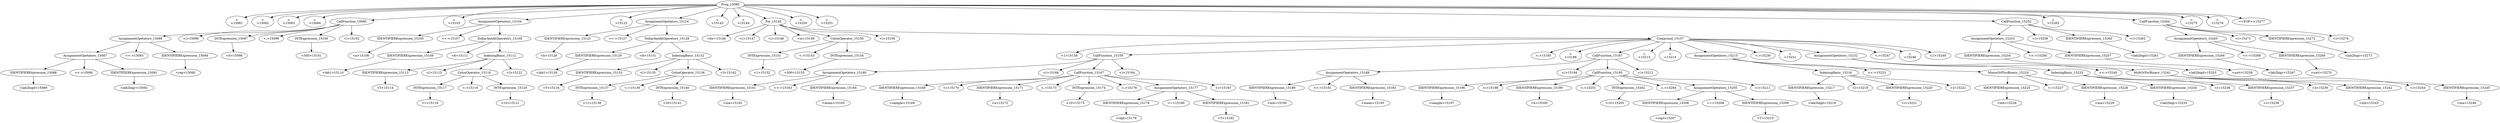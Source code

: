 digraph {

"Prog_15080"->"<
>15081";
"Prog_15080"->"<
>15082";
"Prog_15080"->"<
>15083";
"Prog_15080"->"<
>15084";
"Prog_15080"->"CallFunction_15085";
"CallFunction_15085"->"AssignmentOpetators_15086";
"AssignmentOpetators_15086"->"AssignmentOpetators_15087";
"AssignmentOpetators_15087"->"IDENTIFIERExpression_15088";
"IDENTIFIERExpression_15088"->"<lab2bigd>15089";
"AssignmentOpetators_15087"->"<<->15090";
"AssignmentOpetators_15087"->"IDENTIFIERExpression_15091";
"IDENTIFIERExpression_15091"->"<lab2bigr>15092";
"AssignmentOpetators_15086"->"<<->15093";
"AssignmentOpetators_15086"->"IDENTIFIERExpression_15094";
"IDENTIFIERExpression_15094"->"<rep>15095";
"CallFunction_15085"->"<(>15096";
"CallFunction_15085"->"INTExpression_15097";
"INTExpression_15097"->"<0>15098";
"CallFunction_15085"->"<,>15099";
"CallFunction_15085"->"INTExpression_15100";
"INTExpression_15100"->"<500>15101";
"CallFunction_15085"->"<)>15102";
"Prog_15080"->"<
>15103";
"Prog_15080"->"AssignmentOpetators_15104";
"AssignmentOpetators_15104"->"IDENTIFIERExpression_15105";
"IDENTIFIERExpression_15105"->"<a>15106";
"AssignmentOpetators_15104"->"<<->15107";
"AssignmentOpetators_15104"->"DollarAndAtOperators_15108";
"DollarAndAtOperators_15108"->"IDENTIFIERExpression_15109";
"IDENTIFIERExpression_15109"->"<lab1>15110";
"DollarAndAtOperators_15108"->"<$>15111";
"DollarAndAtOperators_15108"->"IndexingBasic_15112";
"IndexingBasic_15112"->"IDENTIFIERExpression_15113";
"IDENTIFIERExpression_15113"->"<Y>15114";
"IndexingBasic_15112"->"<[>15115";
"IndexingBasic_15112"->"ColonOperator_15116";
"ColonOperator_15116"->"INTExpression_15117";
"INTExpression_15117"->"<1>15118";
"ColonOperator_15116"->"<:>15119";
"ColonOperator_15116"->"INTExpression_15120";
"INTExpression_15120"->"<10>15121";
"IndexingBasic_15112"->"<]>15122";
"Prog_15080"->"<
>15123";
"Prog_15080"->"AssignmentOpetators_15124";
"AssignmentOpetators_15124"->"IDENTIFIERExpression_15125";
"IDENTIFIERExpression_15125"->"<b>15126";
"AssignmentOpetators_15124"->"<<->15127";
"AssignmentOpetators_15124"->"DollarAndAtOperators_15128";
"DollarAndAtOperators_15128"->"IDENTIFIERExpression_15129";
"IDENTIFIERExpression_15129"->"<lab1>15130";
"DollarAndAtOperators_15128"->"<$>15131";
"DollarAndAtOperators_15128"->"IndexingBasic_15132";
"IndexingBasic_15132"->"IDENTIFIERExpression_15133";
"IDENTIFIERExpression_15133"->"<Y>15134";
"IndexingBasic_15132"->"<[>15135";
"IndexingBasic_15132"->"ColonOperator_15136";
"ColonOperator_15136"->"INTExpression_15137";
"INTExpression_15137"->"<11>15138";
"ColonOperator_15136"->"<:>15139";
"ColonOperator_15136"->"INTExpression_15140";
"INTExpression_15140"->"<20>15141";
"IndexingBasic_15132"->"<]>15142";
"Prog_15080"->"<
>15143";
"Prog_15080"->"<
>15144";
"Prog_15080"->"For_15145";
"For_15145"->"<for>15146";
"For_15145"->"<(>15147";
"For_15145"->"<i>15148";
"For_15145"->"<in>15149";
"For_15145"->"ColonOperator_15150";
"ColonOperator_15150"->"INTExpression_15151";
"INTExpression_15151"->"<1>15152";
"ColonOperator_15150"->"<:>15153";
"ColonOperator_15150"->"INTExpression_15154";
"INTExpression_15154"->"<500>15155";
"For_15145"->"<)>15156";
"For_15145"->"Compound_15157";
"Compound_15157"->"<{>15158";
"Compound_15157"->"CallFunction_15159";
"CallFunction_15159"->"AssignmentOpetators_15160";
"AssignmentOpetators_15160"->"IDENTIFIERExpression_15161";
"IDENTIFIERExpression_15161"->"<ma>15162";
"AssignmentOpetators_15160"->"<<->15163";
"AssignmentOpetators_15160"->"IDENTIFIERExpression_15164";
"IDENTIFIERExpression_15164"->"<mean>15165";
"CallFunction_15159"->"<(>15166";
"CallFunction_15159"->"CallFunction_15167";
"CallFunction_15167"->"IDENTIFIERExpression_15168";
"IDENTIFIERExpression_15168"->"<sample>15169";
"CallFunction_15167"->"<(>15170";
"CallFunction_15167"->"IDENTIFIERExpression_15171";
"IDENTIFIERExpression_15171"->"<a>15172";
"CallFunction_15167"->"<,>15173";
"CallFunction_15167"->"INTExpression_15174";
"INTExpression_15174"->"<10>15175";
"CallFunction_15167"->"<,>15176";
"CallFunction_15167"->"AssignmentOpetators_15177";
"AssignmentOpetators_15177"->"IDENTIFIERExpression_15178";
"IDENTIFIERExpression_15178"->"<repl>15179";
"AssignmentOpetators_15177"->"<=>15180";
"AssignmentOpetators_15177"->"IDENTIFIERExpression_15181";
"IDENTIFIERExpression_15181"->"<T>15182";
"CallFunction_15167"->"<)>15183";
"CallFunction_15159"->"<)>15184";
"Compound_15157"->"<;>15185";
"Compound_15157"->"<
>15186";
"Compound_15157"->"CallFunction_15187";
"CallFunction_15187"->"AssignmentOpetators_15188";
"AssignmentOpetators_15188"->"IDENTIFIERExpression_15189";
"IDENTIFIERExpression_15189"->"<mb>15190";
"AssignmentOpetators_15188"->"<<->15191";
"AssignmentOpetators_15188"->"IDENTIFIERExpression_15192";
"IDENTIFIERExpression_15192"->"<mean>15193";
"CallFunction_15187"->"<(>15194";
"CallFunction_15187"->"CallFunction_15195";
"CallFunction_15195"->"IDENTIFIERExpression_15196";
"IDENTIFIERExpression_15196"->"<sample>15197";
"CallFunction_15195"->"<(>15198";
"CallFunction_15195"->"IDENTIFIERExpression_15199";
"IDENTIFIERExpression_15199"->"<b>15200";
"CallFunction_15195"->"<,>15201";
"CallFunction_15195"->"INTExpression_15202";
"INTExpression_15202"->"<10>15203";
"CallFunction_15195"->"<,>15204";
"CallFunction_15195"->"AssignmentOpetators_15205";
"AssignmentOpetators_15205"->"IDENTIFIERExpression_15206";
"IDENTIFIERExpression_15206"->"<repl>15207";
"AssignmentOpetators_15205"->"<=>15208";
"AssignmentOpetators_15205"->"IDENTIFIERExpression_15209";
"IDENTIFIERExpression_15209"->"<T>15210";
"CallFunction_15195"->"<)>15211";
"CallFunction_15187"->"<)>15212";
"Compound_15157"->"<
>15213";
"Compound_15157"->"<
>15214";
"Compound_15157"->"AssignmentOpetators_15215";
"AssignmentOpetators_15215"->"IndexingBasic_15216";
"IndexingBasic_15216"->"IDENTIFIERExpression_15217";
"IDENTIFIERExpression_15217"->"<lab2bigd>15218";
"IndexingBasic_15216"->"<[>15219";
"IndexingBasic_15216"->"IDENTIFIERExpression_15220";
"IDENTIFIERExpression_15220"->"<i>15221";
"IndexingBasic_15216"->"<]>15222";
"AssignmentOpetators_15215"->"<<->15223";
"AssignmentOpetators_15215"->"MinusOrPlusBinary_15224";
"MinusOrPlusBinary_15224"->"IDENTIFIERExpression_15225";
"IDENTIFIERExpression_15225"->"<mb>15226";
"MinusOrPlusBinary_15224"->"<->15227";
"MinusOrPlusBinary_15224"->"IDENTIFIERExpression_15228";
"IDENTIFIERExpression_15228"->"<ma>15229";
"Compound_15157"->"<;>15230";
"Compound_15157"->"<
>15231";
"Compound_15157"->"AssignmentOpetators_15232";
"AssignmentOpetators_15232"->"IndexingBasic_15233";
"IndexingBasic_15233"->"IDENTIFIERExpression_15234";
"IDENTIFIERExpression_15234"->"<lab2bigr>15235";
"IndexingBasic_15233"->"<[>15236";
"IndexingBasic_15233"->"IDENTIFIERExpression_15237";
"IDENTIFIERExpression_15237"->"<i>15238";
"IndexingBasic_15233"->"<]>15239";
"AssignmentOpetators_15232"->"<<->15240";
"AssignmentOpetators_15232"->"MultOrDivBinary_15241";
"MultOrDivBinary_15241"->"IDENTIFIERExpression_15242";
"IDENTIFIERExpression_15242"->"<mb>15243";
"MultOrDivBinary_15241"->"</>15244";
"MultOrDivBinary_15241"->"IDENTIFIERExpression_15245";
"IDENTIFIERExpression_15245"->"<ma>15246";
"Compound_15157"->"<;>15247";
"Compound_15157"->"<
>15248";
"Compound_15157"->"<}>15249";
"Prog_15080"->"<
>15250";
"Prog_15080"->"<
>15251";
"Prog_15080"->"CallFunction_15252";
"CallFunction_15252"->"AssignmentOpetators_15253";
"AssignmentOpetators_15253"->"IDENTIFIERExpression_15254";
"IDENTIFIERExpression_15254"->"<lab2bigd>15255";
"AssignmentOpetators_15253"->"<<->15256";
"AssignmentOpetators_15253"->"IDENTIFIERExpression_15257";
"IDENTIFIERExpression_15257"->"<sort>15258";
"CallFunction_15252"->"<(>15259";
"CallFunction_15252"->"IDENTIFIERExpression_15260";
"IDENTIFIERExpression_15260"->"<lab2bigd>15261";
"CallFunction_15252"->"<)>15262";
"Prog_15080"->"<
>15263";
"Prog_15080"->"CallFunction_15264";
"CallFunction_15264"->"AssignmentOpetators_15265";
"AssignmentOpetators_15265"->"IDENTIFIERExpression_15266";
"IDENTIFIERExpression_15266"->"<lab2bigr>15267";
"AssignmentOpetators_15265"->"<<->15268";
"AssignmentOpetators_15265"->"IDENTIFIERExpression_15269";
"IDENTIFIERExpression_15269"->"<sort>15270";
"CallFunction_15264"->"<(>15271";
"CallFunction_15264"->"IDENTIFIERExpression_15272";
"IDENTIFIERExpression_15272"->"<lab2bigr>15273";
"CallFunction_15264"->"<)>15274";
"Prog_15080"->"<
>15275";
"Prog_15080"->"<
>15276";
"Prog_15080"->"<<EOF>>15277";
}
